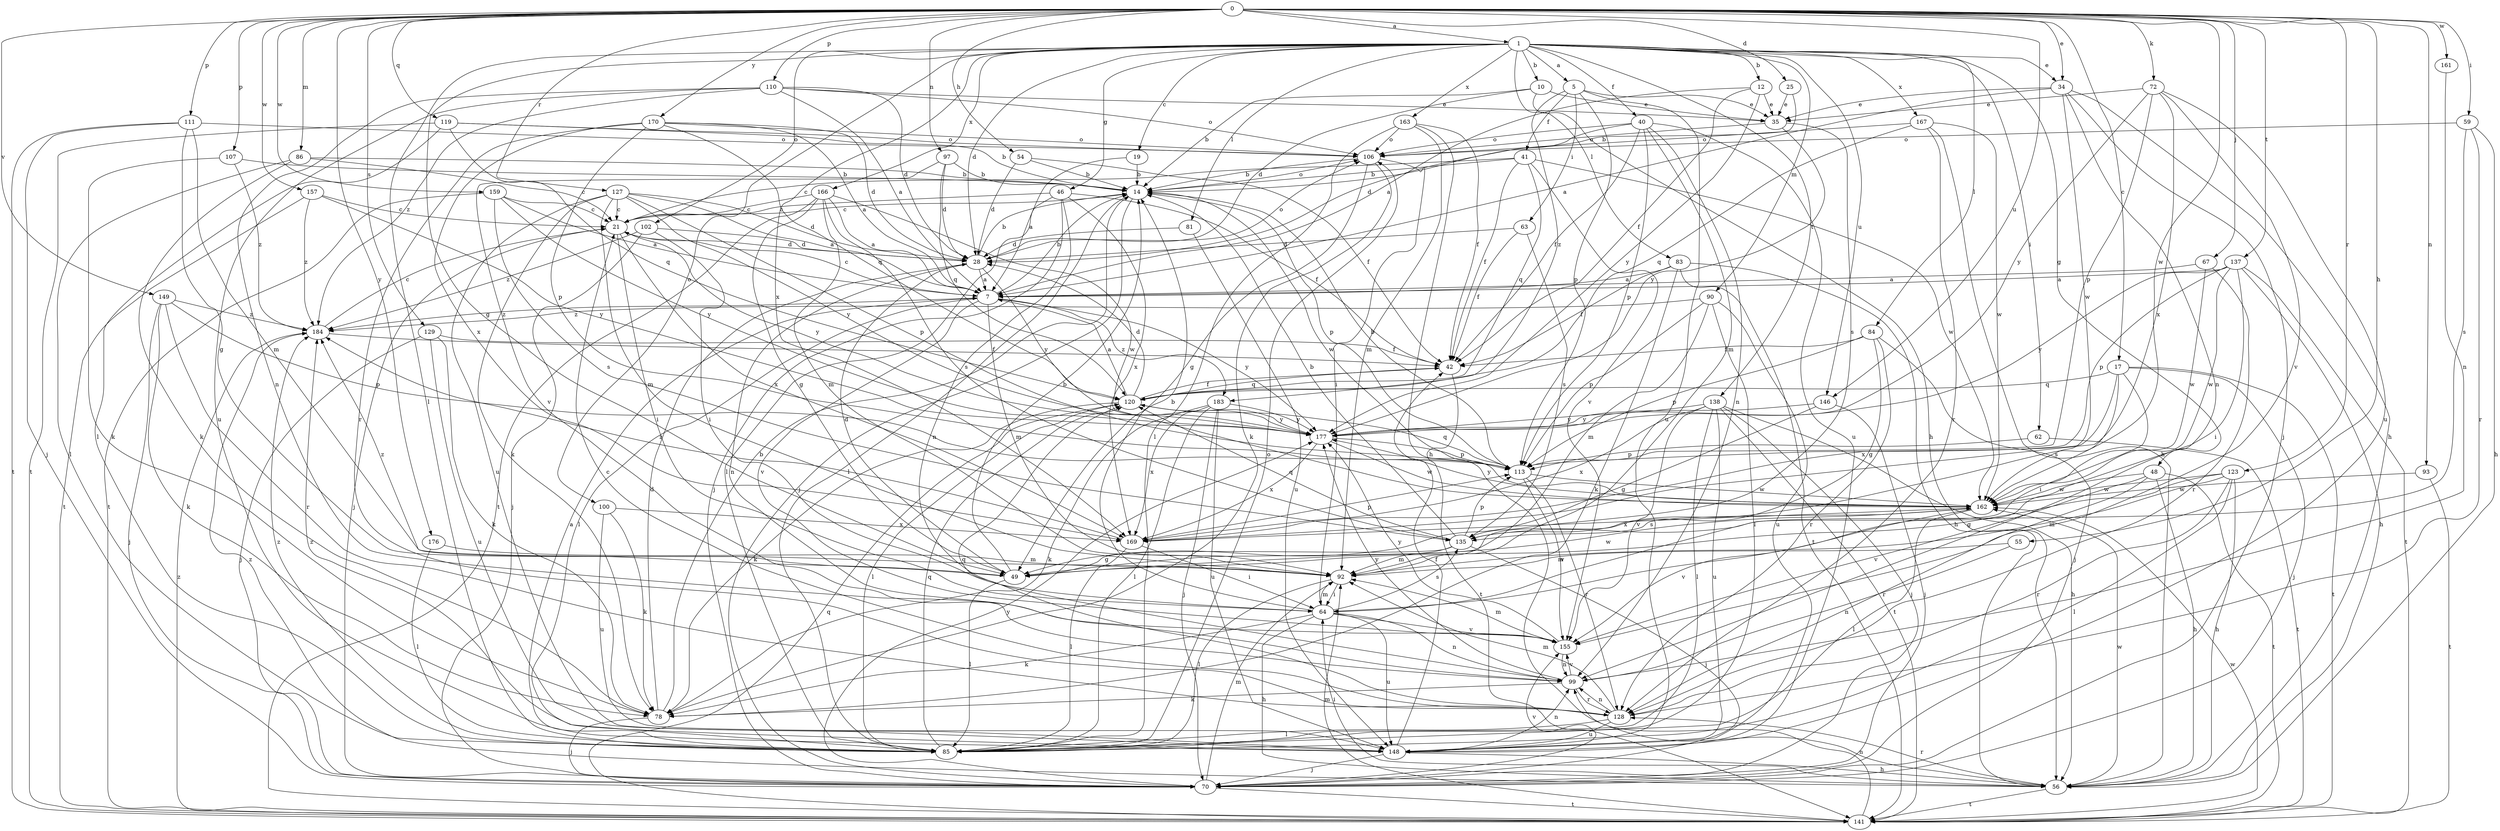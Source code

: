 strict digraph  {
0;
1;
5;
7;
10;
12;
14;
17;
19;
21;
25;
28;
34;
35;
40;
41;
42;
46;
48;
49;
54;
55;
56;
59;
62;
63;
64;
67;
70;
72;
78;
81;
83;
84;
85;
86;
90;
92;
93;
97;
99;
100;
102;
106;
107;
110;
111;
113;
119;
120;
123;
127;
128;
129;
135;
137;
138;
141;
146;
148;
149;
155;
157;
159;
161;
162;
163;
166;
167;
169;
170;
176;
177;
183;
184;
0 -> 1  [label=a];
0 -> 17  [label=c];
0 -> 25  [label=d];
0 -> 34  [label=e];
0 -> 54  [label=h];
0 -> 55  [label=h];
0 -> 59  [label=i];
0 -> 67  [label=j];
0 -> 72  [label=k];
0 -> 86  [label=m];
0 -> 93  [label=n];
0 -> 97  [label=n];
0 -> 107  [label=p];
0 -> 110  [label=p];
0 -> 111  [label=p];
0 -> 119  [label=q];
0 -> 123  [label=r];
0 -> 127  [label=r];
0 -> 129  [label=s];
0 -> 137  [label=t];
0 -> 146  [label=u];
0 -> 149  [label=v];
0 -> 157  [label=w];
0 -> 159  [label=w];
0 -> 161  [label=w];
0 -> 162  [label=w];
0 -> 170  [label=y];
0 -> 176  [label=y];
1 -> 5  [label=a];
1 -> 10  [label=b];
1 -> 12  [label=b];
1 -> 19  [label=c];
1 -> 28  [label=d];
1 -> 34  [label=e];
1 -> 40  [label=f];
1 -> 46  [label=g];
1 -> 48  [label=g];
1 -> 49  [label=g];
1 -> 62  [label=i];
1 -> 81  [label=l];
1 -> 83  [label=l];
1 -> 84  [label=l];
1 -> 85  [label=l];
1 -> 90  [label=m];
1 -> 100  [label=o];
1 -> 102  [label=o];
1 -> 138  [label=t];
1 -> 146  [label=u];
1 -> 163  [label=x];
1 -> 166  [label=x];
1 -> 167  [label=x];
1 -> 169  [label=x];
5 -> 35  [label=e];
5 -> 41  [label=f];
5 -> 63  [label=i];
5 -> 113  [label=p];
5 -> 148  [label=u];
5 -> 183  [label=z];
7 -> 14  [label=b];
7 -> 21  [label=c];
7 -> 85  [label=l];
7 -> 92  [label=m];
7 -> 155  [label=v];
7 -> 177  [label=y];
7 -> 183  [label=z];
7 -> 184  [label=z];
10 -> 14  [label=b];
10 -> 28  [label=d];
10 -> 35  [label=e];
10 -> 56  [label=h];
12 -> 7  [label=a];
12 -> 35  [label=e];
12 -> 42  [label=f];
12 -> 177  [label=y];
14 -> 21  [label=c];
14 -> 70  [label=j];
14 -> 85  [label=l];
14 -> 106  [label=o];
14 -> 113  [label=p];
14 -> 162  [label=w];
17 -> 64  [label=i];
17 -> 70  [label=j];
17 -> 120  [label=q];
17 -> 135  [label=s];
17 -> 141  [label=t];
17 -> 169  [label=x];
19 -> 7  [label=a];
19 -> 14  [label=b];
21 -> 28  [label=d];
21 -> 64  [label=i];
21 -> 70  [label=j];
21 -> 169  [label=x];
21 -> 177  [label=y];
25 -> 14  [label=b];
25 -> 35  [label=e];
28 -> 7  [label=a];
28 -> 14  [label=b];
28 -> 99  [label=n];
28 -> 106  [label=o];
28 -> 177  [label=y];
34 -> 7  [label=a];
34 -> 35  [label=e];
34 -> 56  [label=h];
34 -> 70  [label=j];
34 -> 99  [label=n];
34 -> 162  [label=w];
35 -> 106  [label=o];
35 -> 135  [label=s];
35 -> 177  [label=y];
40 -> 28  [label=d];
40 -> 42  [label=f];
40 -> 92  [label=m];
40 -> 99  [label=n];
40 -> 106  [label=o];
40 -> 113  [label=p];
40 -> 148  [label=u];
41 -> 14  [label=b];
41 -> 21  [label=c];
41 -> 42  [label=f];
41 -> 120  [label=q];
41 -> 155  [label=v];
41 -> 162  [label=w];
42 -> 120  [label=q];
42 -> 141  [label=t];
46 -> 21  [label=c];
46 -> 42  [label=f];
46 -> 70  [label=j];
46 -> 85  [label=l];
46 -> 99  [label=n];
46 -> 169  [label=x];
48 -> 56  [label=h];
48 -> 128  [label=r];
48 -> 141  [label=t];
48 -> 155  [label=v];
48 -> 162  [label=w];
49 -> 14  [label=b];
49 -> 28  [label=d];
49 -> 85  [label=l];
49 -> 162  [label=w];
49 -> 184  [label=z];
54 -> 14  [label=b];
54 -> 28  [label=d];
54 -> 42  [label=f];
55 -> 92  [label=m];
55 -> 99  [label=n];
56 -> 64  [label=i];
56 -> 128  [label=r];
56 -> 141  [label=t];
56 -> 162  [label=w];
56 -> 184  [label=z];
59 -> 56  [label=h];
59 -> 106  [label=o];
59 -> 128  [label=r];
59 -> 135  [label=s];
62 -> 113  [label=p];
62 -> 141  [label=t];
63 -> 28  [label=d];
63 -> 42  [label=f];
63 -> 135  [label=s];
64 -> 14  [label=b];
64 -> 56  [label=h];
64 -> 78  [label=k];
64 -> 92  [label=m];
64 -> 99  [label=n];
64 -> 135  [label=s];
64 -> 148  [label=u];
64 -> 155  [label=v];
67 -> 7  [label=a];
67 -> 128  [label=r];
67 -> 162  [label=w];
70 -> 92  [label=m];
70 -> 141  [label=t];
70 -> 155  [label=v];
70 -> 177  [label=y];
72 -> 35  [label=e];
72 -> 113  [label=p];
72 -> 148  [label=u];
72 -> 155  [label=v];
72 -> 169  [label=x];
72 -> 177  [label=y];
78 -> 14  [label=b];
78 -> 28  [label=d];
78 -> 70  [label=j];
81 -> 28  [label=d];
81 -> 148  [label=u];
83 -> 7  [label=a];
83 -> 42  [label=f];
83 -> 56  [label=h];
83 -> 78  [label=k];
83 -> 141  [label=t];
84 -> 42  [label=f];
84 -> 49  [label=g];
84 -> 70  [label=j];
84 -> 113  [label=p];
84 -> 128  [label=r];
85 -> 7  [label=a];
85 -> 106  [label=o];
85 -> 120  [label=q];
85 -> 184  [label=z];
86 -> 14  [label=b];
86 -> 21  [label=c];
86 -> 78  [label=k];
86 -> 85  [label=l];
90 -> 85  [label=l];
90 -> 92  [label=m];
90 -> 113  [label=p];
90 -> 148  [label=u];
90 -> 184  [label=z];
92 -> 64  [label=i];
92 -> 85  [label=l];
93 -> 141  [label=t];
93 -> 162  [label=w];
97 -> 14  [label=b];
97 -> 28  [label=d];
97 -> 120  [label=q];
97 -> 155  [label=v];
99 -> 78  [label=k];
99 -> 128  [label=r];
99 -> 155  [label=v];
99 -> 177  [label=y];
100 -> 78  [label=k];
100 -> 148  [label=u];
100 -> 169  [label=x];
102 -> 28  [label=d];
102 -> 64  [label=i];
102 -> 70  [label=j];
102 -> 184  [label=z];
106 -> 14  [label=b];
106 -> 49  [label=g];
106 -> 64  [label=i];
106 -> 78  [label=k];
107 -> 14  [label=b];
107 -> 78  [label=k];
107 -> 184  [label=z];
110 -> 7  [label=a];
110 -> 28  [label=d];
110 -> 35  [label=e];
110 -> 99  [label=n];
110 -> 106  [label=o];
110 -> 148  [label=u];
110 -> 184  [label=z];
111 -> 49  [label=g];
111 -> 70  [label=j];
111 -> 92  [label=m];
111 -> 106  [label=o];
111 -> 141  [label=t];
113 -> 14  [label=b];
113 -> 120  [label=q];
113 -> 128  [label=r];
113 -> 155  [label=v];
113 -> 162  [label=w];
119 -> 14  [label=b];
119 -> 85  [label=l];
119 -> 106  [label=o];
119 -> 120  [label=q];
119 -> 141  [label=t];
120 -> 7  [label=a];
120 -> 28  [label=d];
120 -> 42  [label=f];
120 -> 78  [label=k];
120 -> 85  [label=l];
120 -> 177  [label=y];
123 -> 49  [label=g];
123 -> 56  [label=h];
123 -> 85  [label=l];
123 -> 92  [label=m];
123 -> 128  [label=r];
123 -> 162  [label=w];
127 -> 7  [label=a];
127 -> 21  [label=c];
127 -> 28  [label=d];
127 -> 78  [label=k];
127 -> 92  [label=m];
127 -> 113  [label=p];
127 -> 148  [label=u];
127 -> 177  [label=y];
128 -> 21  [label=c];
128 -> 85  [label=l];
128 -> 92  [label=m];
128 -> 99  [label=n];
128 -> 120  [label=q];
128 -> 148  [label=u];
129 -> 42  [label=f];
129 -> 70  [label=j];
129 -> 78  [label=k];
129 -> 148  [label=u];
135 -> 14  [label=b];
135 -> 49  [label=g];
135 -> 70  [label=j];
135 -> 92  [label=m];
135 -> 113  [label=p];
135 -> 120  [label=q];
137 -> 7  [label=a];
137 -> 56  [label=h];
137 -> 64  [label=i];
137 -> 113  [label=p];
137 -> 141  [label=t];
137 -> 162  [label=w];
137 -> 177  [label=y];
138 -> 56  [label=h];
138 -> 70  [label=j];
138 -> 85  [label=l];
138 -> 141  [label=t];
138 -> 148  [label=u];
138 -> 155  [label=v];
138 -> 169  [label=x];
138 -> 177  [label=y];
141 -> 92  [label=m];
141 -> 99  [label=n];
141 -> 120  [label=q];
141 -> 162  [label=w];
141 -> 184  [label=z];
146 -> 49  [label=g];
146 -> 70  [label=j];
146 -> 177  [label=y];
148 -> 42  [label=f];
148 -> 56  [label=h];
148 -> 70  [label=j];
148 -> 99  [label=n];
148 -> 184  [label=z];
149 -> 70  [label=j];
149 -> 78  [label=k];
149 -> 113  [label=p];
149 -> 128  [label=r];
149 -> 184  [label=z];
155 -> 92  [label=m];
155 -> 99  [label=n];
155 -> 177  [label=y];
157 -> 21  [label=c];
157 -> 141  [label=t];
157 -> 177  [label=y];
157 -> 184  [label=z];
159 -> 7  [label=a];
159 -> 21  [label=c];
159 -> 135  [label=s];
159 -> 141  [label=t];
159 -> 177  [label=y];
161 -> 99  [label=n];
162 -> 85  [label=l];
162 -> 135  [label=s];
162 -> 155  [label=v];
162 -> 169  [label=x];
162 -> 177  [label=y];
163 -> 42  [label=f];
163 -> 56  [label=h];
163 -> 85  [label=l];
163 -> 92  [label=m];
163 -> 106  [label=o];
166 -> 7  [label=a];
166 -> 21  [label=c];
166 -> 49  [label=g];
166 -> 92  [label=m];
166 -> 135  [label=s];
166 -> 141  [label=t];
166 -> 162  [label=w];
167 -> 56  [label=h];
167 -> 106  [label=o];
167 -> 120  [label=q];
167 -> 128  [label=r];
167 -> 162  [label=w];
169 -> 64  [label=i];
169 -> 85  [label=l];
169 -> 113  [label=p];
169 -> 184  [label=z];
170 -> 7  [label=a];
170 -> 28  [label=d];
170 -> 106  [label=o];
170 -> 113  [label=p];
170 -> 120  [label=q];
170 -> 128  [label=r];
170 -> 169  [label=x];
176 -> 85  [label=l];
176 -> 92  [label=m];
177 -> 113  [label=p];
177 -> 162  [label=w];
177 -> 169  [label=x];
183 -> 70  [label=j];
183 -> 78  [label=k];
183 -> 85  [label=l];
183 -> 148  [label=u];
183 -> 169  [label=x];
183 -> 177  [label=y];
184 -> 21  [label=c];
184 -> 42  [label=f];
}
